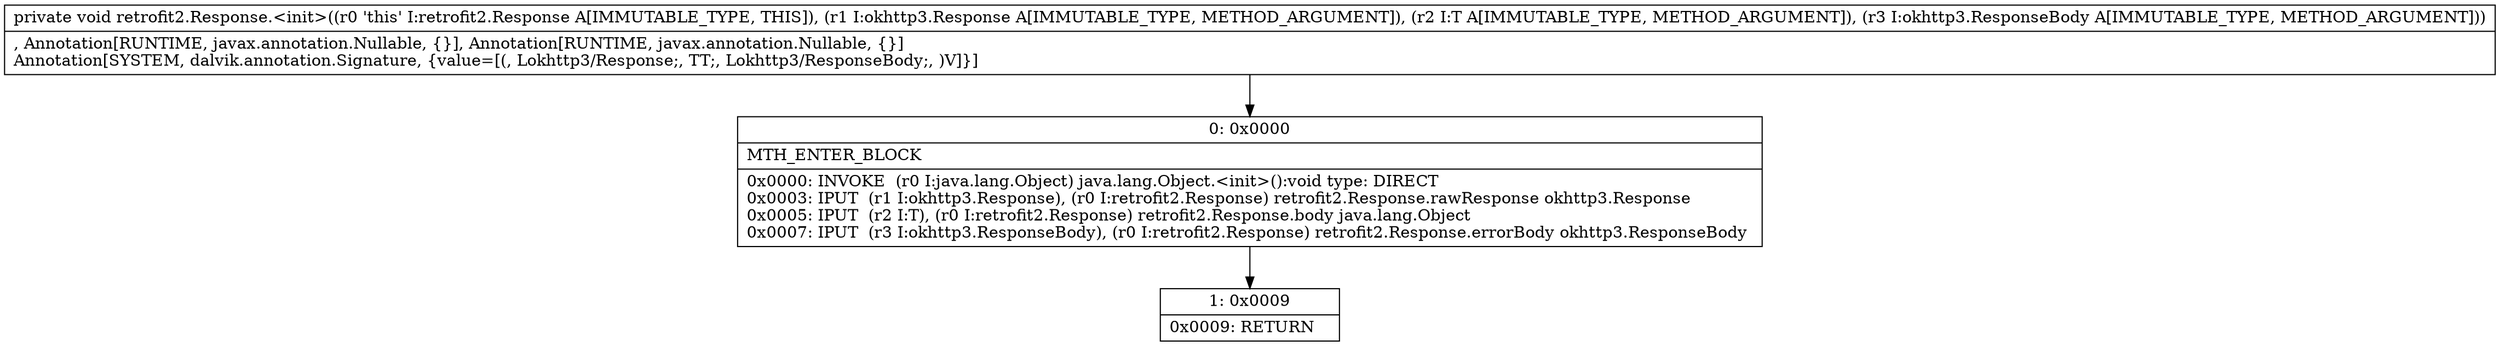 digraph "CFG forretrofit2.Response.\<init\>(Lokhttp3\/Response;Ljava\/lang\/Object;Lokhttp3\/ResponseBody;)V" {
Node_0 [shape=record,label="{0\:\ 0x0000|MTH_ENTER_BLOCK\l|0x0000: INVOKE  (r0 I:java.lang.Object) java.lang.Object.\<init\>():void type: DIRECT \l0x0003: IPUT  (r1 I:okhttp3.Response), (r0 I:retrofit2.Response) retrofit2.Response.rawResponse okhttp3.Response \l0x0005: IPUT  (r2 I:T), (r0 I:retrofit2.Response) retrofit2.Response.body java.lang.Object \l0x0007: IPUT  (r3 I:okhttp3.ResponseBody), (r0 I:retrofit2.Response) retrofit2.Response.errorBody okhttp3.ResponseBody \l}"];
Node_1 [shape=record,label="{1\:\ 0x0009|0x0009: RETURN   \l}"];
MethodNode[shape=record,label="{private void retrofit2.Response.\<init\>((r0 'this' I:retrofit2.Response A[IMMUTABLE_TYPE, THIS]), (r1 I:okhttp3.Response A[IMMUTABLE_TYPE, METHOD_ARGUMENT]), (r2 I:T A[IMMUTABLE_TYPE, METHOD_ARGUMENT]), (r3 I:okhttp3.ResponseBody A[IMMUTABLE_TYPE, METHOD_ARGUMENT]))  | , Annotation[RUNTIME, javax.annotation.Nullable, \{\}], Annotation[RUNTIME, javax.annotation.Nullable, \{\}]\lAnnotation[SYSTEM, dalvik.annotation.Signature, \{value=[(, Lokhttp3\/Response;, TT;, Lokhttp3\/ResponseBody;, )V]\}]\l}"];
MethodNode -> Node_0;
Node_0 -> Node_1;
}

